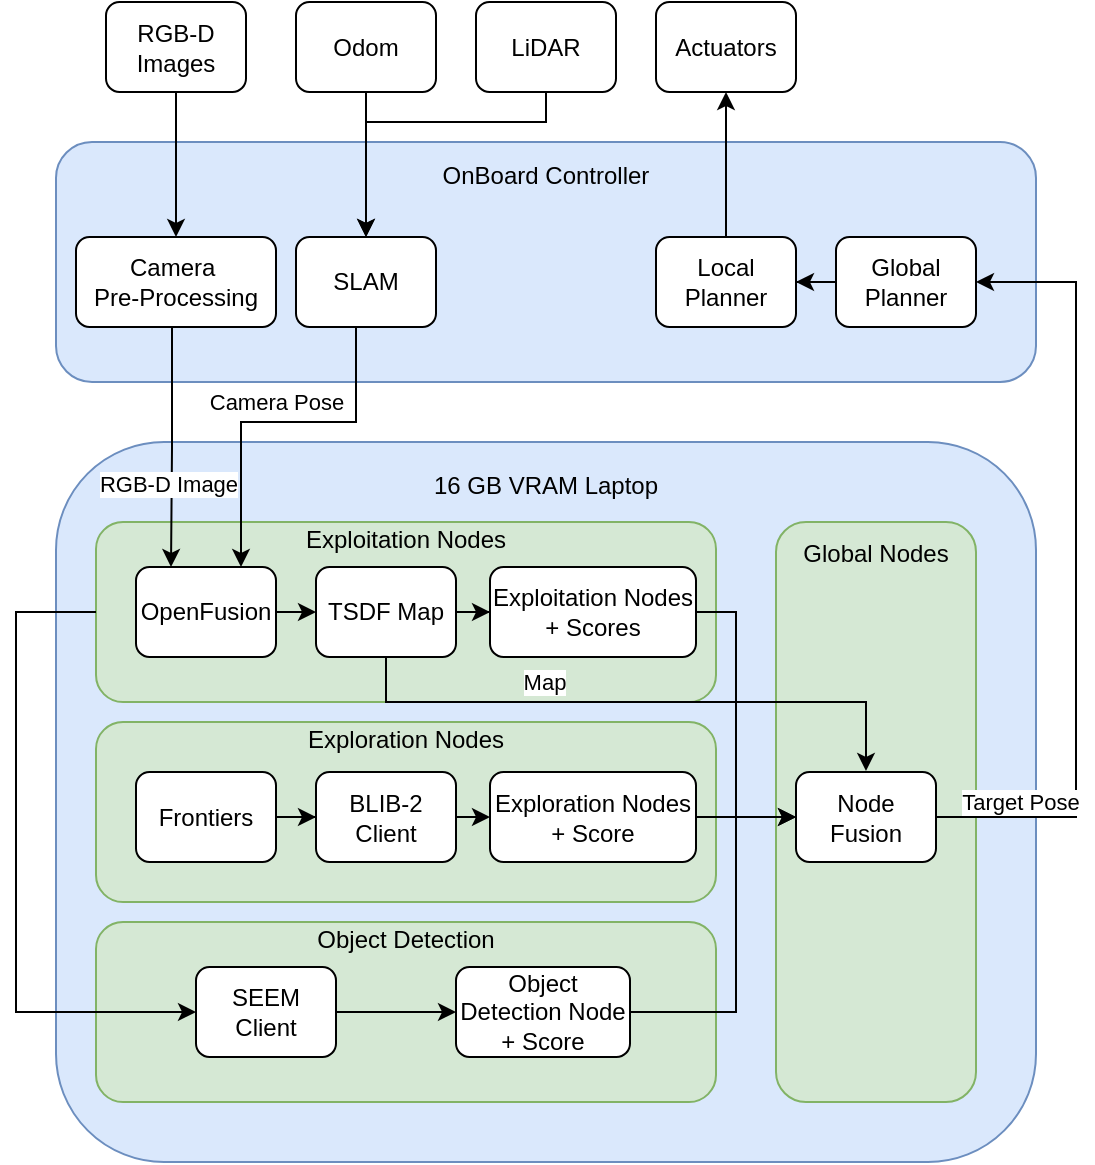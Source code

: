 <mxfile version="26.0.10">
  <diagram name="Page-1" id="SSXmRuW3qZjkE0Sjbskx">
    <mxGraphModel dx="1181" dy="637" grid="1" gridSize="10" guides="1" tooltips="1" connect="1" arrows="1" fold="1" page="1" pageScale="1" pageWidth="827" pageHeight="1169" math="0" shadow="0">
      <root>
        <mxCell id="0" />
        <mxCell id="1" parent="0" />
        <mxCell id="U1mHi22RjcNV0cnP4cDB-1" value="OnBoard Controller&lt;div&gt;&lt;br&gt;&lt;/div&gt;&lt;div&gt;&lt;br&gt;&lt;/div&gt;&lt;div&gt;&lt;br&gt;&lt;/div&gt;&lt;div&gt;&lt;br&gt;&lt;/div&gt;&lt;div&gt;&lt;br&gt;&lt;/div&gt;&lt;div&gt;&lt;br&gt;&lt;/div&gt;" style="rounded=1;whiteSpace=wrap;html=1;fillColor=#dae8fc;strokeColor=#6c8ebf;" vertex="1" parent="1">
          <mxGeometry x="540" y="270" width="490" height="120" as="geometry" />
        </mxCell>
        <mxCell id="U1mHi22RjcNV0cnP4cDB-2" value="&lt;div&gt;&lt;div&gt;16 GB VRAM Laptop&lt;/div&gt;&lt;/div&gt;&lt;div&gt;&lt;br&gt;&lt;/div&gt;&lt;div&gt;&lt;br&gt;&lt;/div&gt;&lt;div&gt;&lt;br&gt;&lt;/div&gt;&lt;div&gt;&lt;br&gt;&lt;/div&gt;&lt;div&gt;&lt;br&gt;&lt;/div&gt;&lt;div&gt;&lt;br&gt;&lt;/div&gt;&lt;div&gt;&lt;br&gt;&lt;/div&gt;&lt;div&gt;&lt;br&gt;&lt;/div&gt;&lt;div&gt;&lt;br&gt;&lt;/div&gt;&lt;div&gt;&lt;br&gt;&lt;/div&gt;&lt;div&gt;&lt;br&gt;&lt;/div&gt;&lt;div&gt;&lt;br&gt;&lt;/div&gt;&lt;div&gt;&lt;br&gt;&lt;/div&gt;&lt;div&gt;&lt;br&gt;&lt;/div&gt;&lt;div&gt;&lt;br&gt;&lt;/div&gt;&lt;div&gt;&lt;br&gt;&lt;/div&gt;&lt;div&gt;&lt;br&gt;&lt;/div&gt;&lt;div&gt;&lt;br&gt;&lt;/div&gt;&lt;div&gt;&lt;br&gt;&lt;/div&gt;&lt;div&gt;&lt;br&gt;&lt;/div&gt;&lt;div&gt;&lt;br&gt;&lt;/div&gt;&lt;div&gt;&lt;br&gt;&lt;/div&gt;" style="rounded=1;whiteSpace=wrap;html=1;fillColor=#dae8fc;strokeColor=#6c8ebf;" vertex="1" parent="1">
          <mxGeometry x="540" y="420" width="490" height="360" as="geometry" />
        </mxCell>
        <mxCell id="U1mHi22RjcNV0cnP4cDB-4" value="Exploration Nodes&lt;div&gt;&lt;br&gt;&lt;/div&gt;&lt;div&gt;&lt;br&gt;&lt;/div&gt;&lt;div&gt;&lt;br&gt;&lt;/div&gt;&lt;div&gt;&lt;br&gt;&lt;/div&gt;&lt;div&gt;&lt;br&gt;&lt;/div&gt;" style="rounded=1;whiteSpace=wrap;html=1;fillColor=#d5e8d4;strokeColor=#82b366;" vertex="1" parent="1">
          <mxGeometry x="560" y="560" width="310" height="90" as="geometry" />
        </mxCell>
        <mxCell id="U1mHi22RjcNV0cnP4cDB-5" value="Exploitation Nodes&lt;div&gt;&lt;br&gt;&lt;/div&gt;&lt;div&gt;&lt;br&gt;&lt;/div&gt;&lt;div&gt;&lt;br&gt;&lt;/div&gt;&lt;div&gt;&lt;br&gt;&lt;/div&gt;&lt;div&gt;&lt;br&gt;&lt;/div&gt;" style="rounded=1;whiteSpace=wrap;html=1;fillColor=#d5e8d4;strokeColor=#82b366;" vertex="1" parent="1">
          <mxGeometry x="560" y="460" width="310" height="90" as="geometry" />
        </mxCell>
        <mxCell id="U1mHi22RjcNV0cnP4cDB-6" value="Object Detection&lt;div&gt;&lt;br&gt;&lt;/div&gt;&lt;div&gt;&lt;br&gt;&lt;/div&gt;&lt;div&gt;&lt;br&gt;&lt;/div&gt;&lt;div&gt;&lt;br&gt;&lt;/div&gt;&lt;div&gt;&lt;br&gt;&lt;/div&gt;" style="rounded=1;whiteSpace=wrap;html=1;fillColor=#d5e8d4;strokeColor=#82b366;" vertex="1" parent="1">
          <mxGeometry x="560" y="660" width="310" height="90" as="geometry" />
        </mxCell>
        <mxCell id="U1mHi22RjcNV0cnP4cDB-30" style="edgeStyle=orthogonalEdgeStyle;rounded=0;orthogonalLoop=1;jettySize=auto;html=1;exitX=1;exitY=0.5;exitDx=0;exitDy=0;entryX=0;entryY=0.5;entryDx=0;entryDy=0;" edge="1" parent="1" source="U1mHi22RjcNV0cnP4cDB-7" target="U1mHi22RjcNV0cnP4cDB-9">
          <mxGeometry relative="1" as="geometry" />
        </mxCell>
        <mxCell id="U1mHi22RjcNV0cnP4cDB-7" value="BLIB-2 Client" style="rounded=1;whiteSpace=wrap;html=1;" vertex="1" parent="1">
          <mxGeometry x="670" y="585" width="70" height="45" as="geometry" />
        </mxCell>
        <mxCell id="U1mHi22RjcNV0cnP4cDB-29" style="edgeStyle=orthogonalEdgeStyle;rounded=0;orthogonalLoop=1;jettySize=auto;html=1;entryX=0;entryY=0.5;entryDx=0;entryDy=0;" edge="1" parent="1" source="U1mHi22RjcNV0cnP4cDB-8" target="U1mHi22RjcNV0cnP4cDB-7">
          <mxGeometry relative="1" as="geometry" />
        </mxCell>
        <mxCell id="U1mHi22RjcNV0cnP4cDB-8" value="Frontiers" style="rounded=1;whiteSpace=wrap;html=1;" vertex="1" parent="1">
          <mxGeometry x="580" y="585" width="70" height="45" as="geometry" />
        </mxCell>
        <mxCell id="U1mHi22RjcNV0cnP4cDB-22" style="edgeStyle=orthogonalEdgeStyle;rounded=0;orthogonalLoop=1;jettySize=auto;html=1;exitX=1;exitY=0.5;exitDx=0;exitDy=0;entryX=0;entryY=0.5;entryDx=0;entryDy=0;" edge="1" parent="1" source="U1mHi22RjcNV0cnP4cDB-9" target="U1mHi22RjcNV0cnP4cDB-20">
          <mxGeometry relative="1" as="geometry">
            <mxPoint x="910" y="605.286" as="targetPoint" />
          </mxGeometry>
        </mxCell>
        <mxCell id="U1mHi22RjcNV0cnP4cDB-9" value="Exploration&amp;nbsp;Nodes + Score" style="rounded=1;whiteSpace=wrap;html=1;" vertex="1" parent="1">
          <mxGeometry x="757" y="585" width="103" height="45" as="geometry" />
        </mxCell>
        <mxCell id="U1mHi22RjcNV0cnP4cDB-24" style="edgeStyle=orthogonalEdgeStyle;rounded=0;orthogonalLoop=1;jettySize=auto;html=1;exitX=1;exitY=0.5;exitDx=0;exitDy=0;entryX=0;entryY=0.5;entryDx=0;entryDy=0;" edge="1" parent="1" source="U1mHi22RjcNV0cnP4cDB-12" target="U1mHi22RjcNV0cnP4cDB-13">
          <mxGeometry relative="1" as="geometry" />
        </mxCell>
        <mxCell id="U1mHi22RjcNV0cnP4cDB-12" value="OpenFusion" style="rounded=1;whiteSpace=wrap;html=1;" vertex="1" parent="1">
          <mxGeometry x="580" y="482.5" width="70" height="45" as="geometry" />
        </mxCell>
        <mxCell id="U1mHi22RjcNV0cnP4cDB-25" value="" style="edgeStyle=orthogonalEdgeStyle;rounded=0;orthogonalLoop=1;jettySize=auto;html=1;" edge="1" parent="1" source="U1mHi22RjcNV0cnP4cDB-13" target="U1mHi22RjcNV0cnP4cDB-14">
          <mxGeometry relative="1" as="geometry" />
        </mxCell>
        <mxCell id="U1mHi22RjcNV0cnP4cDB-13" value="TSDF Map" style="rounded=1;whiteSpace=wrap;html=1;" vertex="1" parent="1">
          <mxGeometry x="670" y="482.5" width="70" height="45" as="geometry" />
        </mxCell>
        <mxCell id="U1mHi22RjcNV0cnP4cDB-14" value="Exploitation&amp;nbsp;Nodes + Scores" style="rounded=1;whiteSpace=wrap;html=1;" vertex="1" parent="1">
          <mxGeometry x="757" y="482.5" width="103" height="45" as="geometry" />
        </mxCell>
        <mxCell id="U1mHi22RjcNV0cnP4cDB-15" value="&lt;div&gt;Global Nodes&lt;/div&gt;&lt;div&gt;&lt;br&gt;&lt;/div&gt;&lt;div&gt;&lt;br&gt;&lt;/div&gt;&lt;div&gt;&lt;br&gt;&lt;/div&gt;&lt;div&gt;&lt;br&gt;&lt;/div&gt;&lt;div&gt;&lt;br&gt;&lt;/div&gt;&lt;div&gt;&lt;br&gt;&lt;/div&gt;&lt;div&gt;&lt;br&gt;&lt;/div&gt;&lt;div&gt;&lt;br&gt;&lt;/div&gt;&lt;div&gt;&lt;br&gt;&lt;/div&gt;&lt;div&gt;&lt;br&gt;&lt;/div&gt;&lt;div&gt;&lt;br&gt;&lt;/div&gt;&lt;div&gt;&lt;br&gt;&lt;/div&gt;&lt;div&gt;&lt;br&gt;&lt;/div&gt;&lt;div&gt;&lt;br&gt;&lt;/div&gt;&lt;div&gt;&lt;br&gt;&lt;/div&gt;&lt;div&gt;&lt;br&gt;&lt;/div&gt;&lt;div&gt;&lt;br&gt;&lt;/div&gt;&lt;div&gt;&lt;br&gt;&lt;/div&gt;" style="rounded=1;whiteSpace=wrap;html=1;fillColor=#d5e8d4;strokeColor=#82b366;" vertex="1" parent="1">
          <mxGeometry x="900" y="460" width="100" height="290" as="geometry" />
        </mxCell>
        <mxCell id="U1mHi22RjcNV0cnP4cDB-31" style="edgeStyle=orthogonalEdgeStyle;rounded=0;orthogonalLoop=1;jettySize=auto;html=1;entryX=0;entryY=0.5;entryDx=0;entryDy=0;" edge="1" parent="1" source="U1mHi22RjcNV0cnP4cDB-16" target="U1mHi22RjcNV0cnP4cDB-17">
          <mxGeometry relative="1" as="geometry" />
        </mxCell>
        <mxCell id="U1mHi22RjcNV0cnP4cDB-16" value="SEEM Client" style="rounded=1;whiteSpace=wrap;html=1;" vertex="1" parent="1">
          <mxGeometry x="610" y="682.5" width="70" height="45" as="geometry" />
        </mxCell>
        <mxCell id="U1mHi22RjcNV0cnP4cDB-23" style="edgeStyle=orthogonalEdgeStyle;rounded=0;orthogonalLoop=1;jettySize=auto;html=1;exitX=1;exitY=0.5;exitDx=0;exitDy=0;entryX=0;entryY=0.5;entryDx=0;entryDy=0;" edge="1" parent="1" source="U1mHi22RjcNV0cnP4cDB-17" target="U1mHi22RjcNV0cnP4cDB-20">
          <mxGeometry relative="1" as="geometry">
            <Array as="points">
              <mxPoint x="880" y="705" />
              <mxPoint x="880" y="608" />
            </Array>
          </mxGeometry>
        </mxCell>
        <mxCell id="U1mHi22RjcNV0cnP4cDB-17" value="Object Detection Node + Score" style="rounded=1;whiteSpace=wrap;html=1;" vertex="1" parent="1">
          <mxGeometry x="740" y="682.5" width="87" height="45" as="geometry" />
        </mxCell>
        <mxCell id="U1mHi22RjcNV0cnP4cDB-39" style="edgeStyle=orthogonalEdgeStyle;rounded=0;orthogonalLoop=1;jettySize=auto;html=1;exitX=1;exitY=0.5;exitDx=0;exitDy=0;entryX=1;entryY=0.5;entryDx=0;entryDy=0;" edge="1" parent="1" source="U1mHi22RjcNV0cnP4cDB-20" target="U1mHi22RjcNV0cnP4cDB-37">
          <mxGeometry relative="1" as="geometry">
            <Array as="points">
              <mxPoint x="1050" y="608" />
              <mxPoint x="1050" y="340" />
            </Array>
          </mxGeometry>
        </mxCell>
        <mxCell id="U1mHi22RjcNV0cnP4cDB-47" value="Target Pose" style="edgeLabel;html=1;align=center;verticalAlign=middle;resizable=0;points=[];" vertex="1" connectable="0" parent="U1mHi22RjcNV0cnP4cDB-39">
          <mxGeometry x="-0.784" relative="1" as="geometry">
            <mxPoint y="-8" as="offset" />
          </mxGeometry>
        </mxCell>
        <mxCell id="U1mHi22RjcNV0cnP4cDB-20" value="Node Fusion" style="rounded=1;whiteSpace=wrap;html=1;" vertex="1" parent="1">
          <mxGeometry x="910" y="585" width="70" height="45" as="geometry" />
        </mxCell>
        <mxCell id="U1mHi22RjcNV0cnP4cDB-21" style="edgeStyle=orthogonalEdgeStyle;rounded=0;orthogonalLoop=1;jettySize=auto;html=1;exitX=1;exitY=0.5;exitDx=0;exitDy=0;entryX=0;entryY=0.5;entryDx=0;entryDy=0;" edge="1" parent="1" source="U1mHi22RjcNV0cnP4cDB-14" target="U1mHi22RjcNV0cnP4cDB-20">
          <mxGeometry relative="1" as="geometry">
            <Array as="points">
              <mxPoint x="880" y="505" />
              <mxPoint x="880" y="608" />
            </Array>
          </mxGeometry>
        </mxCell>
        <mxCell id="U1mHi22RjcNV0cnP4cDB-55" style="edgeStyle=orthogonalEdgeStyle;rounded=0;orthogonalLoop=1;jettySize=auto;html=1;exitX=0.5;exitY=1;exitDx=0;exitDy=0;entryX=0.5;entryY=0;entryDx=0;entryDy=0;" edge="1" parent="1" source="U1mHi22RjcNV0cnP4cDB-32" target="U1mHi22RjcNV0cnP4cDB-52">
          <mxGeometry relative="1" as="geometry" />
        </mxCell>
        <mxCell id="U1mHi22RjcNV0cnP4cDB-32" value="RGB-D Images" style="rounded=1;whiteSpace=wrap;html=1;" vertex="1" parent="1">
          <mxGeometry x="565" y="200" width="70" height="45" as="geometry" />
        </mxCell>
        <mxCell id="U1mHi22RjcNV0cnP4cDB-42" style="edgeStyle=orthogonalEdgeStyle;rounded=0;orthogonalLoop=1;jettySize=auto;html=1;entryX=0.5;entryY=0;entryDx=0;entryDy=0;" edge="1" parent="1" source="U1mHi22RjcNV0cnP4cDB-33" target="U1mHi22RjcNV0cnP4cDB-36">
          <mxGeometry relative="1" as="geometry" />
        </mxCell>
        <mxCell id="U1mHi22RjcNV0cnP4cDB-33" value="Odom" style="rounded=1;whiteSpace=wrap;html=1;" vertex="1" parent="1">
          <mxGeometry x="660" y="200" width="70" height="45" as="geometry" />
        </mxCell>
        <mxCell id="U1mHi22RjcNV0cnP4cDB-43" style="edgeStyle=orthogonalEdgeStyle;rounded=0;orthogonalLoop=1;jettySize=auto;html=1;entryX=0.5;entryY=0;entryDx=0;entryDy=0;" edge="1" parent="1" source="U1mHi22RjcNV0cnP4cDB-34" target="U1mHi22RjcNV0cnP4cDB-36">
          <mxGeometry relative="1" as="geometry">
            <Array as="points">
              <mxPoint x="785" y="260" />
              <mxPoint x="695" y="260" />
            </Array>
          </mxGeometry>
        </mxCell>
        <mxCell id="U1mHi22RjcNV0cnP4cDB-34" value="LiDAR" style="rounded=1;whiteSpace=wrap;html=1;" vertex="1" parent="1">
          <mxGeometry x="750" y="200" width="70" height="45" as="geometry" />
        </mxCell>
        <mxCell id="U1mHi22RjcNV0cnP4cDB-35" value="Actuators" style="rounded=1;whiteSpace=wrap;html=1;" vertex="1" parent="1">
          <mxGeometry x="840" y="200" width="70" height="45" as="geometry" />
        </mxCell>
        <mxCell id="U1mHi22RjcNV0cnP4cDB-54" style="edgeStyle=orthogonalEdgeStyle;rounded=0;orthogonalLoop=1;jettySize=auto;html=1;entryX=0.75;entryY=0;entryDx=0;entryDy=0;" edge="1" parent="1" source="U1mHi22RjcNV0cnP4cDB-36" target="U1mHi22RjcNV0cnP4cDB-12">
          <mxGeometry relative="1" as="geometry">
            <Array as="points">
              <mxPoint x="690" y="410" />
              <mxPoint x="633" y="410" />
            </Array>
          </mxGeometry>
        </mxCell>
        <mxCell id="U1mHi22RjcNV0cnP4cDB-57" value="Camera Pose" style="edgeLabel;html=1;align=center;verticalAlign=middle;resizable=0;points=[];" vertex="1" connectable="0" parent="U1mHi22RjcNV0cnP4cDB-54">
          <mxGeometry x="-0.102" y="-1" relative="1" as="geometry">
            <mxPoint x="-8" y="-9" as="offset" />
          </mxGeometry>
        </mxCell>
        <mxCell id="U1mHi22RjcNV0cnP4cDB-36" value="SLAM" style="rounded=1;whiteSpace=wrap;html=1;" vertex="1" parent="1">
          <mxGeometry x="660" y="317.5" width="70" height="45" as="geometry" />
        </mxCell>
        <mxCell id="U1mHi22RjcNV0cnP4cDB-40" style="edgeStyle=orthogonalEdgeStyle;rounded=0;orthogonalLoop=1;jettySize=auto;html=1;entryX=1;entryY=0.5;entryDx=0;entryDy=0;" edge="1" parent="1" source="U1mHi22RjcNV0cnP4cDB-37" target="U1mHi22RjcNV0cnP4cDB-38">
          <mxGeometry relative="1" as="geometry" />
        </mxCell>
        <mxCell id="U1mHi22RjcNV0cnP4cDB-37" value="Global Planner" style="rounded=1;whiteSpace=wrap;html=1;" vertex="1" parent="1">
          <mxGeometry x="930" y="317.5" width="70" height="45" as="geometry" />
        </mxCell>
        <mxCell id="U1mHi22RjcNV0cnP4cDB-41" style="edgeStyle=orthogonalEdgeStyle;rounded=0;orthogonalLoop=1;jettySize=auto;html=1;entryX=0.5;entryY=1;entryDx=0;entryDy=0;" edge="1" parent="1" source="U1mHi22RjcNV0cnP4cDB-38" target="U1mHi22RjcNV0cnP4cDB-35">
          <mxGeometry relative="1" as="geometry" />
        </mxCell>
        <mxCell id="U1mHi22RjcNV0cnP4cDB-38" value="Local Planner" style="rounded=1;whiteSpace=wrap;html=1;" vertex="1" parent="1">
          <mxGeometry x="840" y="317.5" width="70" height="45" as="geometry" />
        </mxCell>
        <mxCell id="U1mHi22RjcNV0cnP4cDB-48" style="edgeStyle=orthogonalEdgeStyle;rounded=0;orthogonalLoop=1;jettySize=auto;html=1;exitX=0;exitY=0.5;exitDx=0;exitDy=0;entryX=0;entryY=0.5;entryDx=0;entryDy=0;" edge="1" parent="1" source="U1mHi22RjcNV0cnP4cDB-5" target="U1mHi22RjcNV0cnP4cDB-16">
          <mxGeometry relative="1" as="geometry">
            <Array as="points">
              <mxPoint x="520" y="505" />
              <mxPoint x="520" y="705" />
            </Array>
          </mxGeometry>
        </mxCell>
        <mxCell id="U1mHi22RjcNV0cnP4cDB-56" style="edgeStyle=orthogonalEdgeStyle;rounded=0;orthogonalLoop=1;jettySize=auto;html=1;entryX=0.25;entryY=0;entryDx=0;entryDy=0;" edge="1" parent="1" source="U1mHi22RjcNV0cnP4cDB-52" target="U1mHi22RjcNV0cnP4cDB-12">
          <mxGeometry relative="1" as="geometry">
            <Array as="points">
              <mxPoint x="598" y="423" />
              <mxPoint x="598" y="423" />
            </Array>
          </mxGeometry>
        </mxCell>
        <mxCell id="U1mHi22RjcNV0cnP4cDB-58" value="RGB-D Image" style="edgeLabel;html=1;align=center;verticalAlign=middle;resizable=0;points=[];" vertex="1" connectable="0" parent="U1mHi22RjcNV0cnP4cDB-56">
          <mxGeometry x="-0.154" y="-2" relative="1" as="geometry">
            <mxPoint y="27" as="offset" />
          </mxGeometry>
        </mxCell>
        <mxCell id="U1mHi22RjcNV0cnP4cDB-52" value="Camera&amp;nbsp;&lt;div&gt;Pre-Processing&lt;/div&gt;" style="rounded=1;whiteSpace=wrap;html=1;" vertex="1" parent="1">
          <mxGeometry x="550" y="317.5" width="100" height="45" as="geometry" />
        </mxCell>
        <mxCell id="U1mHi22RjcNV0cnP4cDB-59" style="edgeStyle=orthogonalEdgeStyle;rounded=0;orthogonalLoop=1;jettySize=auto;html=1;entryX=0.5;entryY=0;entryDx=0;entryDy=0;" edge="1" parent="1">
          <mxGeometry relative="1" as="geometry">
            <mxPoint x="705" y="527" as="sourcePoint" />
            <mxPoint x="945" y="584.5" as="targetPoint" />
            <Array as="points">
              <mxPoint x="705" y="550" />
              <mxPoint x="945" y="550" />
            </Array>
          </mxGeometry>
        </mxCell>
        <mxCell id="U1mHi22RjcNV0cnP4cDB-60" value="Map" style="edgeLabel;html=1;align=center;verticalAlign=middle;resizable=0;points=[];" vertex="1" connectable="0" parent="U1mHi22RjcNV0cnP4cDB-59">
          <mxGeometry x="-0.338" y="1" relative="1" as="geometry">
            <mxPoint x="3" y="-9" as="offset" />
          </mxGeometry>
        </mxCell>
      </root>
    </mxGraphModel>
  </diagram>
</mxfile>
